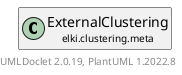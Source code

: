 @startuml
    remove .*\.(Instance|Par|Parameterizer|Factory)$
    set namespaceSeparator none
    hide empty fields
    hide empty methods

    class "<size:14>ExternalClustering.Par\n<size:10>elki.clustering.meta" as elki.clustering.meta.ExternalClustering.Par [[ExternalClustering.Par.html]] {
        {static} +FILE_ID: OptionID
        -file: URI
        +configure(Parameterization): void
        +make(): ExternalClustering
    }

    interface "<size:14>Parameterizer\n<size:10>elki.utilities.optionhandling" as elki.utilities.optionhandling.Parameterizer [[../../utilities/optionhandling/Parameterizer.html]] {
        {abstract} +make(): Object
    }
    class "<size:14>ExternalClustering\n<size:10>elki.clustering.meta" as elki.clustering.meta.ExternalClustering [[ExternalClustering.html]]

    elki.utilities.optionhandling.Parameterizer <|.. elki.clustering.meta.ExternalClustering.Par
    elki.clustering.meta.ExternalClustering +-- elki.clustering.meta.ExternalClustering.Par

    center footer UMLDoclet 2.0.19, PlantUML 1.2022.8
@enduml
